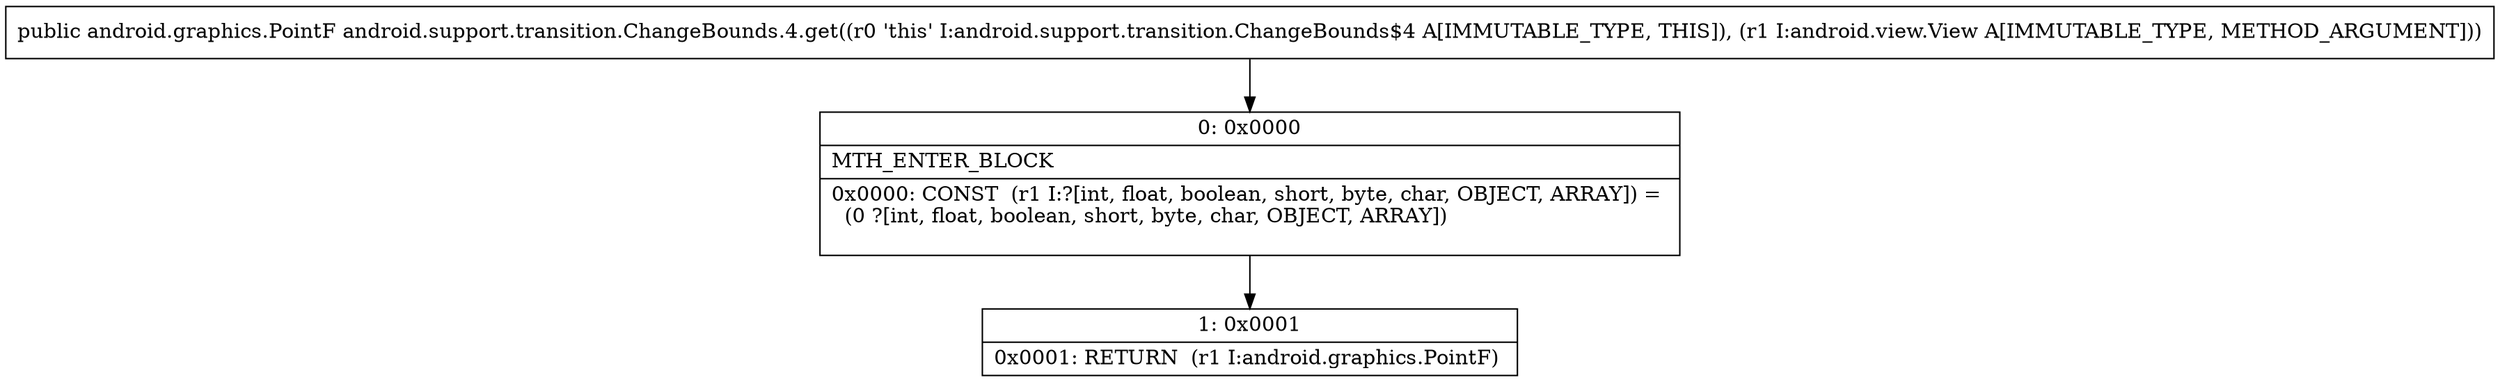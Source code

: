 digraph "CFG forandroid.support.transition.ChangeBounds.4.get(Landroid\/view\/View;)Landroid\/graphics\/PointF;" {
Node_0 [shape=record,label="{0\:\ 0x0000|MTH_ENTER_BLOCK\l|0x0000: CONST  (r1 I:?[int, float, boolean, short, byte, char, OBJECT, ARRAY]) = \l  (0 ?[int, float, boolean, short, byte, char, OBJECT, ARRAY])\l \l}"];
Node_1 [shape=record,label="{1\:\ 0x0001|0x0001: RETURN  (r1 I:android.graphics.PointF) \l}"];
MethodNode[shape=record,label="{public android.graphics.PointF android.support.transition.ChangeBounds.4.get((r0 'this' I:android.support.transition.ChangeBounds$4 A[IMMUTABLE_TYPE, THIS]), (r1 I:android.view.View A[IMMUTABLE_TYPE, METHOD_ARGUMENT])) }"];
MethodNode -> Node_0;
Node_0 -> Node_1;
}

